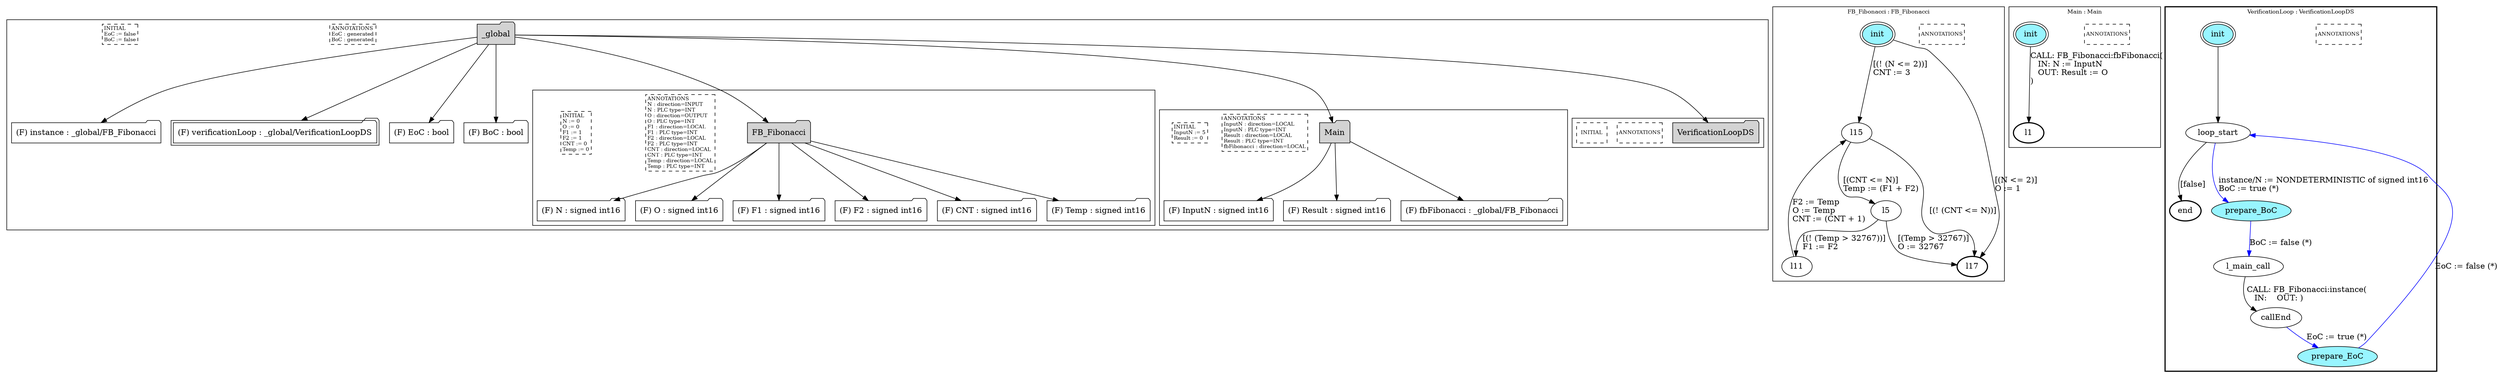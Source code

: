 digraph G {
	subgraph cluster__global1807010830 {
		node [shape="folder", style="filled"];
		//label="_global";
		_global1807010830 [label="_global"];
		_global1807010830 -> instance11913474;
		instance11913474 [label = "(F) instance : _global/FB_Fibonacci", fillcolor="white" ];
		_global1807010830 -> verificationLoop890491412;
		verificationLoop890491412 [label = "(F) verificationLoop : _global/VerificationLoopDS", fillcolor="white" , peripheries=2];
		_global1807010830 -> EoC934352027;
		EoC934352027 [label = "(F) EoC : bool", fillcolor="white" ];
		_global1807010830 -> BoC1896539815;
		BoC1896539815 [label = "(F) BoC : bool", fillcolor="white" ];
		_global1807010830 -> FB_Fibonacci1556201248;
		subgraph cluster_FB_Fibonacci1556201248 {
			node [shape="folder", style="filled"];
			//label="FB_Fibonacci";
			FB_Fibonacci1556201248 [label="FB_Fibonacci"];
			FB_Fibonacci1556201248 -> N1313816722;
			N1313816722 [label = "(F) N : signed int16", fillcolor="white" ];
			FB_Fibonacci1556201248 -> O1578052738;
			O1578052738 [label = "(F) O : signed int16", fillcolor="white" ];
			FB_Fibonacci1556201248 -> F1715570093;
			F1715570093 [label = "(F) F1 : signed int16", fillcolor="white" ];
			FB_Fibonacci1556201248 -> F2338048780;
			F2338048780 [label = "(F) F2 : signed int16", fillcolor="white" ];
			FB_Fibonacci1556201248 -> CNT532732340;
			CNT532732340 [label = "(F) CNT : signed int16", fillcolor="white" ];
			FB_Fibonacci1556201248 -> Temp929757060;
			Temp929757060 [label = "(F) Temp : signed int16", fillcolor="white" ];
			
			annotations_pseudonode_FB_Fibonacci1556201248 [
				label="ANNOTATIONS\lN : direction=INPUT\lN : PLC type=INT\lO : direction=OUTPUT\lO : PLC type=INT\lF1 : direction=LOCAL\lF1 : PLC type=INT\lF2 : direction=LOCAL\lF2 : PLC type=INT\lCNT : direction=LOCAL\lCNT : PLC type=INT\lTemp : direction=LOCAL\lTemp : PLC type=INT\l",
				fontsize=9, margin="0.04,0.04", fillcolor="white", shape="rectangle", style="dashed"];
			initamt_pseudonode_FB_Fibonacci1556201248 [
				label="INITIAL\lN := 0\lO := 0\lF1 := 1\lF2 := 1\lCNT := 0\lTemp := 0\l",
				fontsize=9, margin="0.04,0.04", fillcolor="lightyellow", shape="rectangle", style="dashed"];
		}
		_global1807010830 -> Main430847732;
		subgraph cluster_Main430847732 {
			node [shape="folder", style="filled"];
			//label="Main";
			Main430847732 [label="Main"];
			Main430847732 -> InputN457684981;
			InputN457684981 [label = "(F) InputN : signed int16", fillcolor="white" ];
			Main430847732 -> Result797374927;
			Result797374927 [label = "(F) Result : signed int16", fillcolor="white" ];
			Main430847732 -> fbFibonacci321041781;
			fbFibonacci321041781 [label = "(F) fbFibonacci : _global/FB_Fibonacci", fillcolor="white" ];
			
			annotations_pseudonode_Main430847732 [
				label="ANNOTATIONS\lInputN : direction=LOCAL\lInputN : PLC type=INT\lResult : direction=LOCAL\lResult : PLC type=INT\lfbFibonacci : direction=LOCAL\l",
				fontsize=9, margin="0.04,0.04", fillcolor="white", shape="rectangle", style="dashed"];
			initamt_pseudonode_Main430847732 [
				label="INITIAL\lInputN := 5\lResult := 0\l",
				fontsize=9, margin="0.04,0.04", fillcolor="lightyellow", shape="rectangle", style="dashed"];
		}
		_global1807010830 -> VerificationLoopDS138617961;
		subgraph cluster_VerificationLoopDS138617961 {
			node [shape="folder", style="filled"];
			//label="VerificationLoopDS";
			VerificationLoopDS138617961 [label="VerificationLoopDS"];
			
			annotations_pseudonode_VerificationLoopDS138617961 [
				label="ANNOTATIONS",
				fontsize=9, margin="0.04,0.04", fillcolor="white", shape="rectangle", style="dashed"];
			initamt_pseudonode_VerificationLoopDS138617961 [
				label="INITIAL",
				fontsize=9, margin="0.04,0.04", fillcolor="lightyellow", shape="rectangle", style="dashed"];
		}
		
		annotations_pseudonode__global1807010830 [
			label="ANNOTATIONS\lEoC : generated\lBoC : generated\l",
			fontsize=9, margin="0.04,0.04", fillcolor="white", shape="rectangle", style="dashed"];
		initamt_pseudonode__global1807010830 [
			label="INITIAL\lEoC := false\lBoC := false\l",
			fontsize=9, margin="0.04,0.04", fillcolor="lightyellow", shape="rectangle", style="dashed"];
	}
	subgraph clusterFB_Fibonacci {
		node [style="filled"];
		color="black";
		fontsize=10;
		ranksep=0.4;
		
		label="FB_Fibonacci : FB_Fibonacci";
		
		annotations_pseudonode_FB_Fibonacci [
			label="ANNOTATIONS",
			fontsize=9, margin="0.04,0.04", fillcolor="white", shape="rectangle", style="dashed"];
		
		init_FB_Fibonacci [label="init", color="black", fillcolor="cadetblue1", peripheries=2, shape="ellipse"];
		l5_FB_Fibonacci [label="l5", color="black", fillcolor="white", shape="ellipse"];
		l11_FB_Fibonacci [label="l11", color="black", fillcolor="white", shape="ellipse"];
		l15_FB_Fibonacci [label="l15", color="black", fillcolor="white", shape="ellipse"];
		l17_FB_Fibonacci [label="l17", color="black", fillcolor="white", style=bold, shape="ellipse"];
		init_FB_Fibonacci -> l17_FB_Fibonacci [color="black", label="[(N <= 2)]\lO := 1\l"];
		init_FB_Fibonacci -> l15_FB_Fibonacci [color="black", label="[(! (N <= 2))]\lCNT := 3\l"];
		l5_FB_Fibonacci -> l17_FB_Fibonacci [color="black", label="[(Temp > 32767)]\lO := 32767\l"];
		l5_FB_Fibonacci -> l11_FB_Fibonacci [color="black", label="[(! (Temp > 32767))]\lF1 := F2\l"];
		l11_FB_Fibonacci -> l15_FB_Fibonacci [color="black", label="F2 := Temp\lO := Temp\lCNT := (CNT + 1)\l"];
		l15_FB_Fibonacci -> l5_FB_Fibonacci [color="black", label="[(CNT <= N)]\lTemp := (F1 + F2)\l"];
		l15_FB_Fibonacci -> l17_FB_Fibonacci [color="black", label="[(! (CNT <= N))]"];
	}
	subgraph clusterMain {
		node [style="filled"];
		color="black";
		fontsize=10;
		ranksep=0.4;
		
		label="Main : Main";
		
		annotations_pseudonode_Main [
			label="ANNOTATIONS",
			fontsize=9, margin="0.04,0.04", fillcolor="white", shape="rectangle", style="dashed"];
		
		init_Main [label="init", color="black", fillcolor="cadetblue1", peripheries=2, shape="ellipse"];
		l1_Main [label="l1", color="black", fillcolor="white", style=bold, shape="ellipse"];
		init_Main -> l1_Main [color="black", label="CALL: FB_Fibonacci:fbFibonacci(\l   IN: N := InputN\l   OUT: Result := O\l)\l"];
	}
	subgraph clusterVerificationLoop {
		node [style="filled"];
		style=bold;
		color="black";
		fontsize=10;
		ranksep=0.4;
		
		label="VerificationLoop : VerificationLoopDS";
		
		annotations_pseudonode_VerificationLoop [
			label="ANNOTATIONS",
			fontsize=9, margin="0.04,0.04", fillcolor="white", shape="rectangle", style="dashed"];
		
		init_VerificationLoop [label="init", color="black", fillcolor="cadetblue1", peripheries=2, shape="ellipse"];
		end_VerificationLoop [label="end", color="black", fillcolor="cadetblue1", style=bold, shape="ellipse"];
		loop_start_VerificationLoop [label="loop_start", color="black", fillcolor="white", shape="ellipse"];
		prepare_BoC_VerificationLoop [label="prepare_BoC", color="black", fillcolor="cadetblue1", shape="ellipse"];
		l_main_call_VerificationLoop [label="l_main_call", color="black", fillcolor="white", shape="ellipse"];
		callEnd_VerificationLoop [label="callEnd", color="black", fillcolor="white", shape="ellipse"];
		prepare_EoC_VerificationLoop [label="prepare_EoC", color="black", fillcolor="cadetblue1", shape="ellipse"];
		init_VerificationLoop -> loop_start_VerificationLoop [color="black", label=""];
		loop_start_VerificationLoop -> prepare_BoC_VerificationLoop [color="blue", label="instance/N := NONDETERMINISTIC of signed int16\lBoC := true (*)\l"];
		prepare_BoC_VerificationLoop -> l_main_call_VerificationLoop [color="blue", label="BoC := false (*)"];
		l_main_call_VerificationLoop -> callEnd_VerificationLoop [color="black", label="CALL: FB_Fibonacci:instance(\l   IN:    OUT: )\l"];
		callEnd_VerificationLoop -> prepare_EoC_VerificationLoop [color="blue", label="EoC := true (*)"];
		prepare_EoC_VerificationLoop -> loop_start_VerificationLoop [color="blue", label="EoC := false (*)"];
		loop_start_VerificationLoop -> end_VerificationLoop [color="black", label="[false]"];
	}
}

